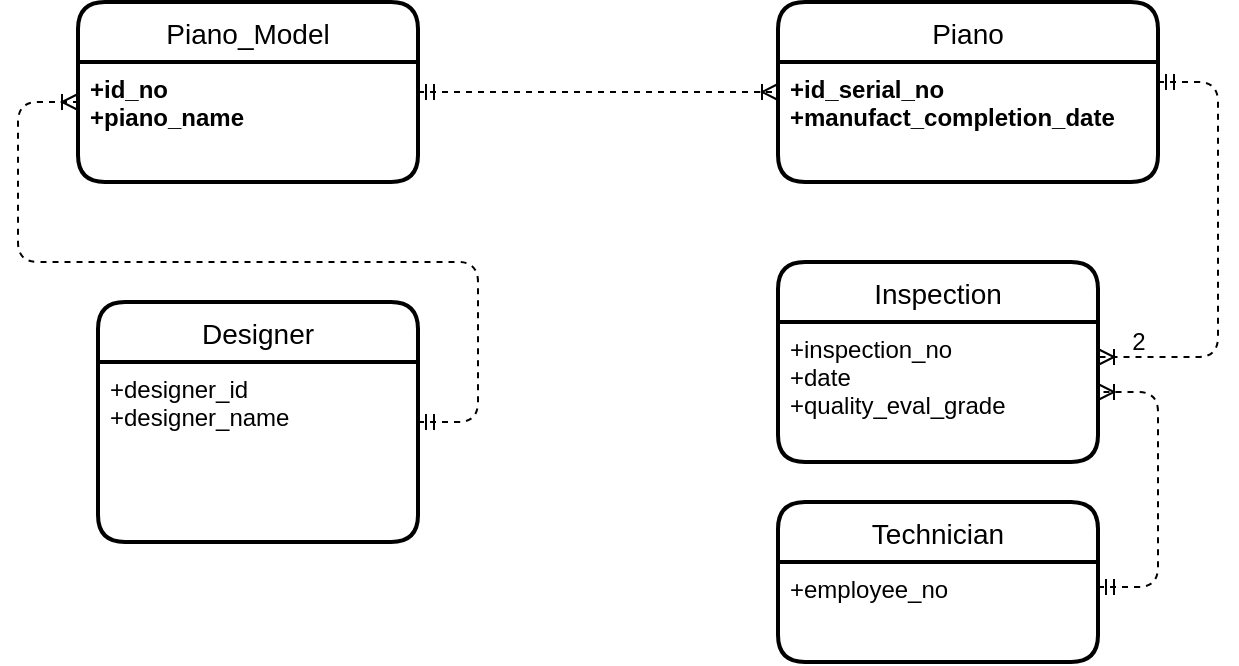 <mxfile version="13.8.1" type="github">
  <diagram id="R2lEEEUBdFMjLlhIrx00" name="Page-1">
    <mxGraphModel dx="282" dy="362" grid="1" gridSize="10" guides="1" tooltips="1" connect="1" arrows="1" fold="1" page="1" pageScale="1" pageWidth="850" pageHeight="1100" math="0" shadow="0" extFonts="Permanent Marker^https://fonts.googleapis.com/css?family=Permanent+Marker">
      <root>
        <mxCell id="0" />
        <mxCell id="1" parent="0" />
        <mxCell id="3rl7oUPLw8-FhLQ5muPx-7" value="Piano_Model" style="swimlane;childLayout=stackLayout;horizontal=1;startSize=30;horizontalStack=0;rounded=1;fontSize=14;fontStyle=0;strokeWidth=2;resizeParent=0;resizeLast=1;shadow=0;dashed=0;align=center;" vertex="1" parent="1">
          <mxGeometry x="40" y="70" width="170" height="90" as="geometry" />
        </mxCell>
        <mxCell id="3rl7oUPLw8-FhLQ5muPx-8" value="+id_no&#xa;+piano_name" style="align=left;strokeColor=none;fillColor=none;spacingLeft=4;fontSize=12;verticalAlign=top;resizable=0;rotatable=0;part=1;fontStyle=1" vertex="1" parent="3rl7oUPLw8-FhLQ5muPx-7">
          <mxGeometry y="30" width="170" height="60" as="geometry" />
        </mxCell>
        <mxCell id="3rl7oUPLw8-FhLQ5muPx-9" style="edgeStyle=orthogonalEdgeStyle;rounded=0;orthogonalLoop=1;jettySize=auto;html=1;exitX=0.5;exitY=1;exitDx=0;exitDy=0;" edge="1" parent="3rl7oUPLw8-FhLQ5muPx-7" source="3rl7oUPLw8-FhLQ5muPx-8" target="3rl7oUPLw8-FhLQ5muPx-8">
          <mxGeometry relative="1" as="geometry" />
        </mxCell>
        <mxCell id="3rl7oUPLw8-FhLQ5muPx-32" value="" style="edgeStyle=entityRelationEdgeStyle;fontSize=12;html=1;endArrow=ERoneToMany;startArrow=ERmandOne;dashed=1;endFill=0;" edge="1" parent="1">
          <mxGeometry width="100" height="100" relative="1" as="geometry">
            <mxPoint x="210" y="280" as="sourcePoint" />
            <mxPoint x="40" y="120" as="targetPoint" />
          </mxGeometry>
        </mxCell>
        <mxCell id="3rl7oUPLw8-FhLQ5muPx-33" value="" style="edgeStyle=entityRelationEdgeStyle;fontSize=12;html=1;endArrow=ERoneToMany;startArrow=ERmandOne;dashed=1;endFill=0;exitX=1;exitY=0.25;exitDx=0;exitDy=0;" edge="1" parent="1" source="3rl7oUPLw8-FhLQ5muPx-8">
          <mxGeometry width="100" height="100" relative="1" as="geometry">
            <mxPoint x="430" y="220" as="sourcePoint" />
            <mxPoint x="390" y="115" as="targetPoint" />
          </mxGeometry>
        </mxCell>
        <mxCell id="3rl7oUPLw8-FhLQ5muPx-34" value="" style="edgeStyle=entityRelationEdgeStyle;fontSize=12;html=1;endArrow=ERoneToMany;startArrow=ERmandOne;dashed=1;endFill=0;entryX=1;entryY=0.25;entryDx=0;entryDy=0;" edge="1" parent="1" target="3rl7oUPLw8-FhLQ5muPx-16">
          <mxGeometry width="100" height="100" relative="1" as="geometry">
            <mxPoint x="580" y="110" as="sourcePoint" />
            <mxPoint x="625" y="180" as="targetPoint" />
          </mxGeometry>
        </mxCell>
        <mxCell id="3rl7oUPLw8-FhLQ5muPx-36" value="" style="edgeStyle=entityRelationEdgeStyle;fontSize=12;html=1;endArrow=ERoneToMany;startArrow=ERmandOne;dashed=1;endFill=0;exitX=1;exitY=0.25;exitDx=0;exitDy=0;entryX=1;entryY=0.5;entryDx=0;entryDy=0;" edge="1" parent="1" source="3rl7oUPLw8-FhLQ5muPx-18" target="3rl7oUPLw8-FhLQ5muPx-16">
          <mxGeometry width="100" height="100" relative="1" as="geometry">
            <mxPoint x="200" y="340" as="sourcePoint" />
            <mxPoint x="440" y="340" as="targetPoint" />
          </mxGeometry>
        </mxCell>
        <mxCell id="3rl7oUPLw8-FhLQ5muPx-11" value="Piano" style="swimlane;childLayout=stackLayout;horizontal=1;startSize=30;horizontalStack=0;rounded=1;fontSize=14;fontStyle=0;strokeWidth=2;resizeParent=0;resizeLast=1;shadow=0;dashed=0;align=center;" vertex="1" parent="1">
          <mxGeometry x="390" y="70" width="190" height="90" as="geometry" />
        </mxCell>
        <mxCell id="3rl7oUPLw8-FhLQ5muPx-12" value="+id_serial_no&#xa;+manufact_completion_date" style="align=left;strokeColor=none;fillColor=none;spacingLeft=4;fontSize=12;verticalAlign=top;resizable=0;rotatable=0;part=1;fontStyle=1" vertex="1" parent="3rl7oUPLw8-FhLQ5muPx-11">
          <mxGeometry y="30" width="190" height="60" as="geometry" />
        </mxCell>
        <mxCell id="3rl7oUPLw8-FhLQ5muPx-15" value="Inspection" style="swimlane;childLayout=stackLayout;horizontal=1;startSize=30;horizontalStack=0;rounded=1;fontSize=14;fontStyle=0;strokeWidth=2;resizeParent=0;resizeLast=1;shadow=0;dashed=0;align=center;" vertex="1" parent="1">
          <mxGeometry x="390" y="200" width="160" height="100" as="geometry" />
        </mxCell>
        <mxCell id="3rl7oUPLw8-FhLQ5muPx-16" value="+inspection_no&#xa;+date&#xa;+quality_eval_grade" style="align=left;strokeColor=none;fillColor=none;spacingLeft=4;fontSize=12;verticalAlign=top;resizable=0;rotatable=0;part=1;" vertex="1" parent="3rl7oUPLw8-FhLQ5muPx-15">
          <mxGeometry y="30" width="160" height="70" as="geometry" />
        </mxCell>
        <mxCell id="3rl7oUPLw8-FhLQ5muPx-17" value="Technician" style="swimlane;childLayout=stackLayout;horizontal=1;startSize=30;horizontalStack=0;rounded=1;fontSize=14;fontStyle=0;strokeWidth=2;resizeParent=0;resizeLast=1;shadow=0;dashed=0;align=center;" vertex="1" parent="1">
          <mxGeometry x="390" y="320" width="160" height="80" as="geometry" />
        </mxCell>
        <mxCell id="3rl7oUPLw8-FhLQ5muPx-18" value="+employee_no&#xa;" style="align=left;strokeColor=none;fillColor=none;spacingLeft=4;fontSize=12;verticalAlign=top;resizable=0;rotatable=0;part=1;" vertex="1" parent="3rl7oUPLw8-FhLQ5muPx-17">
          <mxGeometry y="30" width="160" height="50" as="geometry" />
        </mxCell>
        <mxCell id="3rl7oUPLw8-FhLQ5muPx-45" value="Designer" style="swimlane;childLayout=stackLayout;horizontal=1;startSize=30;horizontalStack=0;rounded=1;fontSize=14;fontStyle=0;strokeWidth=2;resizeParent=0;resizeLast=1;shadow=0;dashed=0;align=center;" vertex="1" parent="1">
          <mxGeometry x="50" y="220" width="160" height="120" as="geometry" />
        </mxCell>
        <mxCell id="3rl7oUPLw8-FhLQ5muPx-46" value="+designer_id&#xa;+designer_name" style="align=left;strokeColor=none;fillColor=none;spacingLeft=4;fontSize=12;verticalAlign=top;resizable=0;rotatable=0;part=1;fontStyle=0" vertex="1" parent="3rl7oUPLw8-FhLQ5muPx-45">
          <mxGeometry y="30" width="160" height="90" as="geometry" />
        </mxCell>
        <mxCell id="3rl7oUPLw8-FhLQ5muPx-47" value="2" style="text;html=1;align=center;verticalAlign=middle;resizable=0;points=[];autosize=1;" vertex="1" parent="1">
          <mxGeometry x="560" y="230" width="20" height="20" as="geometry" />
        </mxCell>
      </root>
    </mxGraphModel>
  </diagram>
</mxfile>
